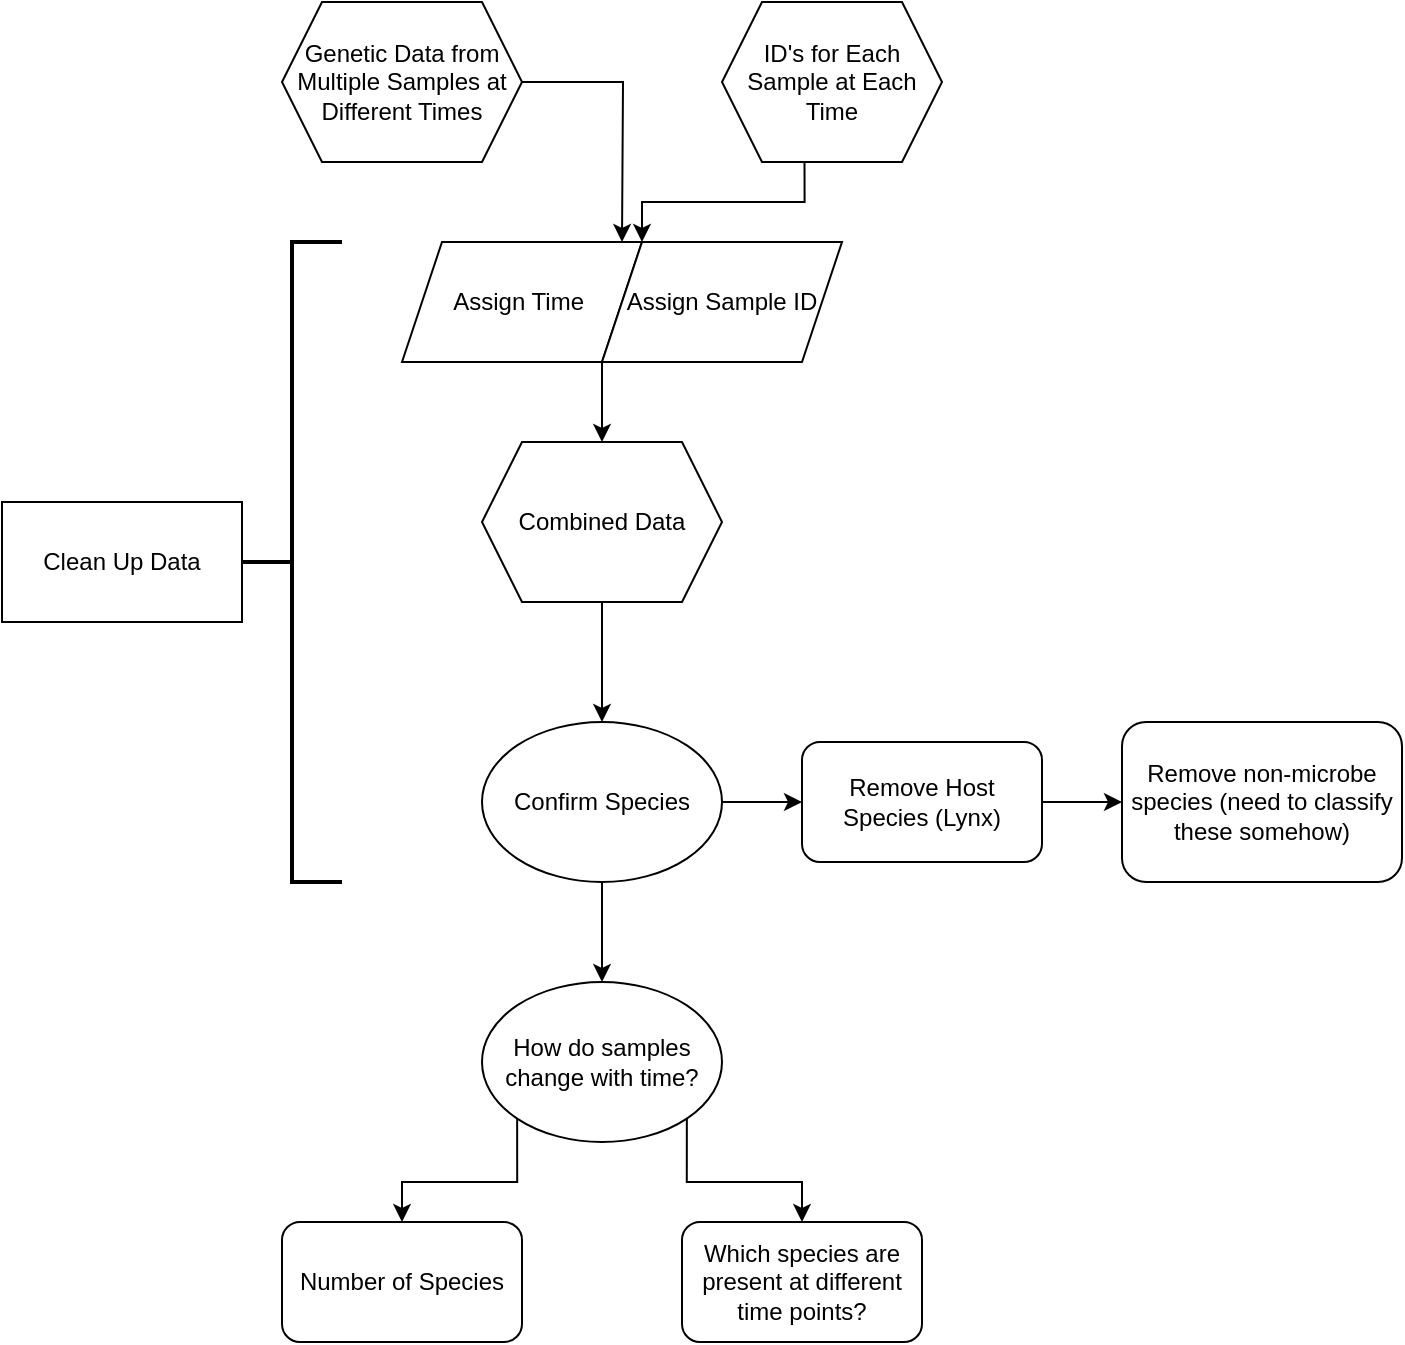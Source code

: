 <mxfile version="22.1.21" type="github">
  <diagram name="Page-1" id="jksl4sAYlVyCWbfnub4E">
    <mxGraphModel dx="1434" dy="772" grid="1" gridSize="10" guides="1" tooltips="1" connect="1" arrows="1" fold="1" page="1" pageScale="1" pageWidth="850" pageHeight="1100" math="0" shadow="0">
      <root>
        <mxCell id="0" />
        <mxCell id="1" parent="0" />
        <mxCell id="tt5u95wZxFVfkm65_rnc-1" value="Genetic Data from Multiple Samples at Different Times" style="shape=hexagon;perimeter=hexagonPerimeter2;whiteSpace=wrap;html=1;fixedSize=1;" vertex="1" parent="1">
          <mxGeometry x="240" y="40" width="120" height="80" as="geometry" />
        </mxCell>
        <mxCell id="tt5u95wZxFVfkm65_rnc-3" value="Assign Time&amp;nbsp;" style="shape=parallelogram;perimeter=parallelogramPerimeter;whiteSpace=wrap;html=1;fixedSize=1;" vertex="1" parent="1">
          <mxGeometry x="300" y="160" width="120" height="60" as="geometry" />
        </mxCell>
        <mxCell id="tt5u95wZxFVfkm65_rnc-20" style="edgeStyle=orthogonalEdgeStyle;rounded=0;orthogonalLoop=1;jettySize=auto;html=1;exitX=0;exitY=1;exitDx=0;exitDy=0;" edge="1" parent="1" source="tt5u95wZxFVfkm65_rnc-4" target="tt5u95wZxFVfkm65_rnc-12">
          <mxGeometry relative="1" as="geometry" />
        </mxCell>
        <mxCell id="tt5u95wZxFVfkm65_rnc-4" value="Assign Sample ID" style="shape=parallelogram;perimeter=parallelogramPerimeter;whiteSpace=wrap;html=1;fixedSize=1;" vertex="1" parent="1">
          <mxGeometry x="400" y="160" width="120" height="60" as="geometry" />
        </mxCell>
        <mxCell id="tt5u95wZxFVfkm65_rnc-10" style="edgeStyle=orthogonalEdgeStyle;rounded=0;orthogonalLoop=1;jettySize=auto;html=1;exitX=0.375;exitY=1;exitDx=0;exitDy=0;" edge="1" parent="1" source="tt5u95wZxFVfkm65_rnc-6">
          <mxGeometry relative="1" as="geometry">
            <mxPoint x="420" y="160" as="targetPoint" />
            <Array as="points">
              <mxPoint x="501" y="140" />
              <mxPoint x="420" y="140" />
              <mxPoint x="420" y="160" />
            </Array>
          </mxGeometry>
        </mxCell>
        <mxCell id="tt5u95wZxFVfkm65_rnc-6" value="ID&#39;s for Each Sample at Each Time" style="shape=hexagon;perimeter=hexagonPerimeter2;whiteSpace=wrap;html=1;fixedSize=1;" vertex="1" parent="1">
          <mxGeometry x="460" y="40" width="110" height="80" as="geometry" />
        </mxCell>
        <mxCell id="tt5u95wZxFVfkm65_rnc-9" style="edgeStyle=orthogonalEdgeStyle;rounded=0;orthogonalLoop=1;jettySize=auto;html=1;exitX=1;exitY=0.5;exitDx=0;exitDy=0;" edge="1" parent="1" source="tt5u95wZxFVfkm65_rnc-1">
          <mxGeometry relative="1" as="geometry">
            <mxPoint x="410" y="160" as="targetPoint" />
          </mxGeometry>
        </mxCell>
        <mxCell id="tt5u95wZxFVfkm65_rnc-22" style="edgeStyle=orthogonalEdgeStyle;rounded=0;orthogonalLoop=1;jettySize=auto;html=1;entryX=0;entryY=0.5;entryDx=0;entryDy=0;" edge="1" parent="1" source="tt5u95wZxFVfkm65_rnc-11" target="tt5u95wZxFVfkm65_rnc-21">
          <mxGeometry relative="1" as="geometry" />
        </mxCell>
        <mxCell id="tt5u95wZxFVfkm65_rnc-29" style="edgeStyle=orthogonalEdgeStyle;rounded=0;orthogonalLoop=1;jettySize=auto;html=1;exitX=0.5;exitY=1;exitDx=0;exitDy=0;entryX=0.5;entryY=0;entryDx=0;entryDy=0;" edge="1" parent="1" source="tt5u95wZxFVfkm65_rnc-11" target="tt5u95wZxFVfkm65_rnc-26">
          <mxGeometry relative="1" as="geometry" />
        </mxCell>
        <mxCell id="tt5u95wZxFVfkm65_rnc-11" value="Confirm Species" style="ellipse;whiteSpace=wrap;html=1;" vertex="1" parent="1">
          <mxGeometry x="340" y="400" width="120" height="80" as="geometry" />
        </mxCell>
        <mxCell id="tt5u95wZxFVfkm65_rnc-15" style="edgeStyle=orthogonalEdgeStyle;rounded=0;orthogonalLoop=1;jettySize=auto;html=1;exitX=0.5;exitY=1;exitDx=0;exitDy=0;entryX=0.5;entryY=0;entryDx=0;entryDy=0;" edge="1" parent="1" source="tt5u95wZxFVfkm65_rnc-12" target="tt5u95wZxFVfkm65_rnc-11">
          <mxGeometry relative="1" as="geometry" />
        </mxCell>
        <mxCell id="tt5u95wZxFVfkm65_rnc-12" value="Combined Data" style="shape=hexagon;perimeter=hexagonPerimeter2;whiteSpace=wrap;html=1;fixedSize=1;" vertex="1" parent="1">
          <mxGeometry x="340" y="260" width="120" height="80" as="geometry" />
        </mxCell>
        <mxCell id="tt5u95wZxFVfkm65_rnc-24" style="edgeStyle=orthogonalEdgeStyle;rounded=0;orthogonalLoop=1;jettySize=auto;html=1;exitX=1;exitY=0.5;exitDx=0;exitDy=0;entryX=0;entryY=0.5;entryDx=0;entryDy=0;" edge="1" parent="1" source="tt5u95wZxFVfkm65_rnc-21" target="tt5u95wZxFVfkm65_rnc-23">
          <mxGeometry relative="1" as="geometry" />
        </mxCell>
        <mxCell id="tt5u95wZxFVfkm65_rnc-21" value="Remove Host Species (Lynx)" style="rounded=1;whiteSpace=wrap;html=1;" vertex="1" parent="1">
          <mxGeometry x="500" y="410" width="120" height="60" as="geometry" />
        </mxCell>
        <mxCell id="tt5u95wZxFVfkm65_rnc-23" value="Remove non-microbe species (need to classify these somehow)" style="rounded=1;whiteSpace=wrap;html=1;" vertex="1" parent="1">
          <mxGeometry x="660" y="400" width="140" height="80" as="geometry" />
        </mxCell>
        <mxCell id="tt5u95wZxFVfkm65_rnc-32" style="edgeStyle=orthogonalEdgeStyle;rounded=0;orthogonalLoop=1;jettySize=auto;html=1;exitX=0;exitY=1;exitDx=0;exitDy=0;" edge="1" parent="1" source="tt5u95wZxFVfkm65_rnc-26" target="tt5u95wZxFVfkm65_rnc-30">
          <mxGeometry relative="1" as="geometry" />
        </mxCell>
        <mxCell id="tt5u95wZxFVfkm65_rnc-33" style="edgeStyle=orthogonalEdgeStyle;rounded=0;orthogonalLoop=1;jettySize=auto;html=1;exitX=1;exitY=1;exitDx=0;exitDy=0;" edge="1" parent="1" source="tt5u95wZxFVfkm65_rnc-26" target="tt5u95wZxFVfkm65_rnc-31">
          <mxGeometry relative="1" as="geometry" />
        </mxCell>
        <mxCell id="tt5u95wZxFVfkm65_rnc-26" value="How do samples change with time?" style="ellipse;whiteSpace=wrap;html=1;" vertex="1" parent="1">
          <mxGeometry x="340" y="530" width="120" height="80" as="geometry" />
        </mxCell>
        <mxCell id="tt5u95wZxFVfkm65_rnc-27" value="" style="strokeWidth=2;html=1;shape=mxgraph.flowchart.annotation_2;align=left;labelPosition=right;pointerEvents=1;" vertex="1" parent="1">
          <mxGeometry x="220" y="160" width="50" height="320" as="geometry" />
        </mxCell>
        <mxCell id="tt5u95wZxFVfkm65_rnc-28" value="Clean Up Data" style="rounded=0;whiteSpace=wrap;html=1;" vertex="1" parent="1">
          <mxGeometry x="100" y="290" width="120" height="60" as="geometry" />
        </mxCell>
        <mxCell id="tt5u95wZxFVfkm65_rnc-30" value="Number of Species" style="rounded=1;whiteSpace=wrap;html=1;" vertex="1" parent="1">
          <mxGeometry x="240" y="650" width="120" height="60" as="geometry" />
        </mxCell>
        <mxCell id="tt5u95wZxFVfkm65_rnc-31" value="Which species are present at different time points?" style="rounded=1;whiteSpace=wrap;html=1;" vertex="1" parent="1">
          <mxGeometry x="440" y="650" width="120" height="60" as="geometry" />
        </mxCell>
      </root>
    </mxGraphModel>
  </diagram>
</mxfile>
